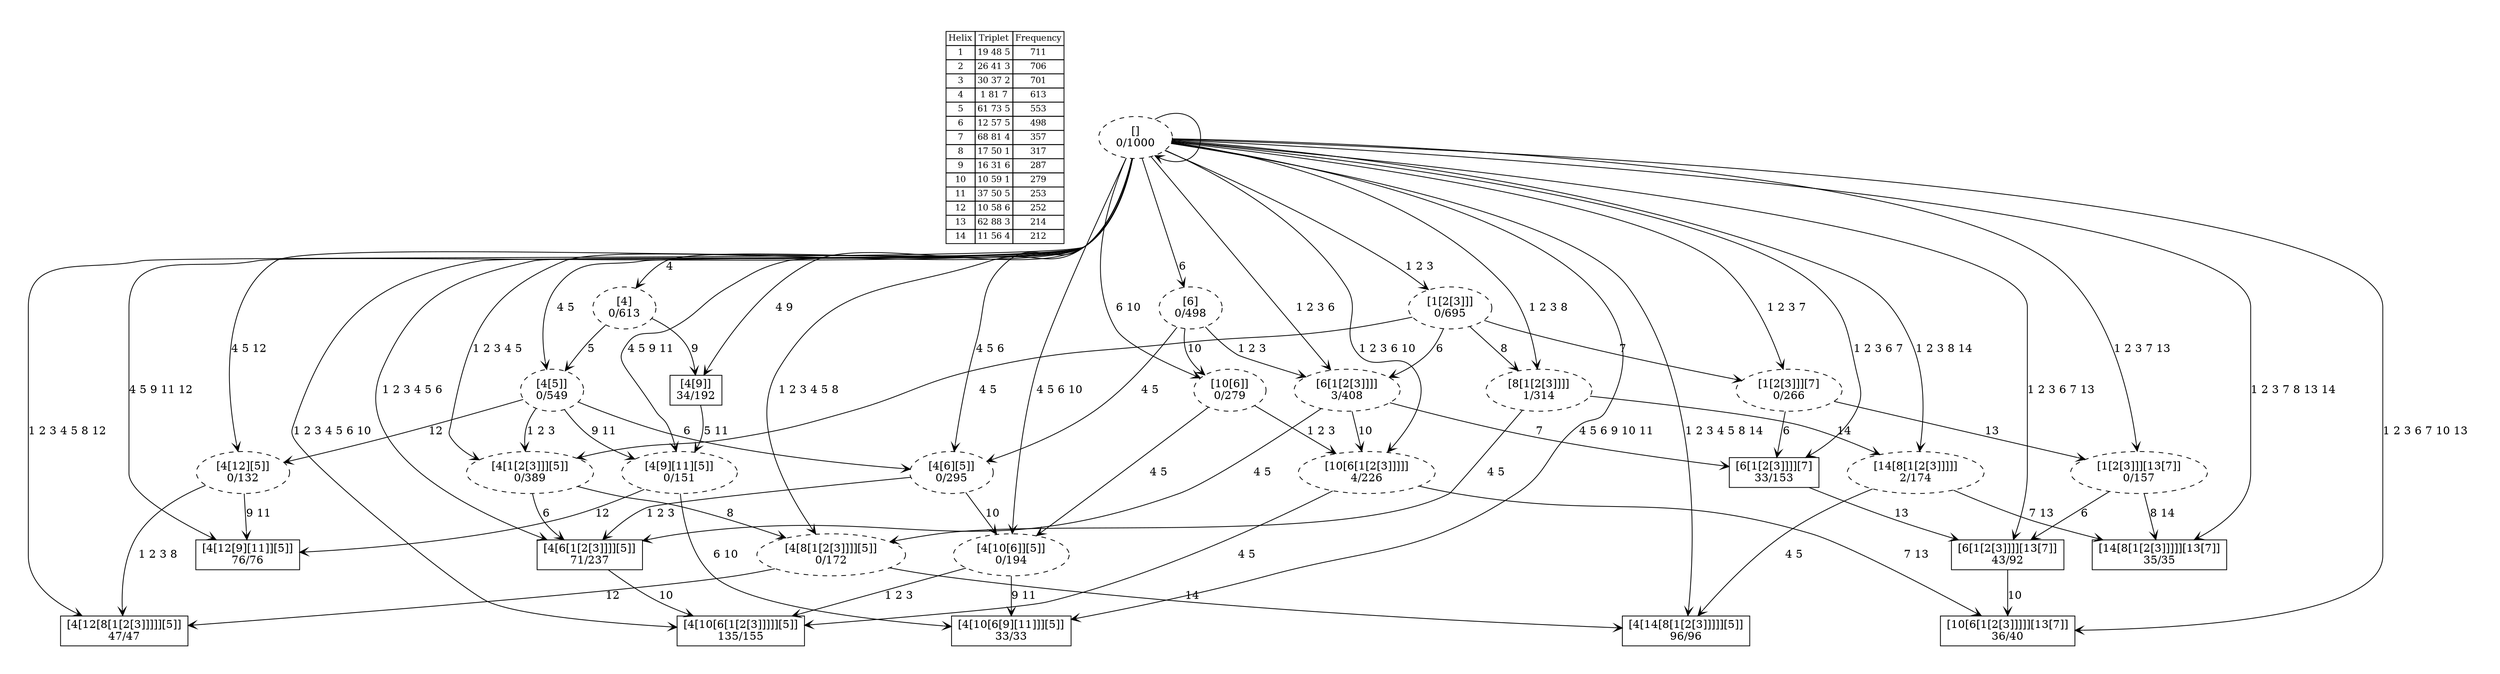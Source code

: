 digraph G {
	pad = 0.5;
	nodesep = 0.5;
"legend" [label = < <table border="0" cellborder="1" cellspacing="0"><tr><td>Helix</td><td>Triplet</td><td>Frequency</td></tr>
<tr><td>1</td><td>19 48 5</td><td>711</td></tr>
<tr><td>2</td><td>26 41 3</td><td>706</td></tr>
<tr><td>3</td><td>30 37 2</td><td>701</td></tr>
<tr><td>4</td><td>1 81 7</td><td>613</td></tr>
<tr><td>5</td><td>61 73 5</td><td>553</td></tr>
<tr><td>6</td><td>12 57 5</td><td>498</td></tr>
<tr><td>7</td><td>68 81 4</td><td>357</td></tr>
<tr><td>8</td><td>17 50 1</td><td>317</td></tr>
<tr><td>9</td><td>16 31 6</td><td>287</td></tr>
<tr><td>10</td><td>10 59 1</td><td>279</td></tr>
<tr><td>11</td><td>37 50 5</td><td>253</td></tr>
<tr><td>12</td><td>10 58 6</td><td>252</td></tr>
<tr><td>13</td><td>62 88 3</td><td>214</td></tr>
<tr><td>14</td><td>11 56 4</td><td>212</td></tr>
</table>>, shape = plaintext, fontsize=11];
"1 2 3 4 5 6 10 " [shape = box];
"1 2 3 4 5 8 14 " [shape = box];
"4 5 9 11 12 " [shape = box];
"1 2 3 4 5 6 " [shape = box];
"1 2 3 4 5 8 12 " [shape = box];
"1 2 3 6 7 13 " [shape = box];
"1 2 3 6 7 10 13 " [shape = box];
"1 2 3 7 8 13 14 " [shape = box];
"4 9 " [shape = box];
"1 2 3 6 7 " [shape = box];
"4 5 6 9 10 11 " [shape = box];
"1 2 3 4 5 " [style = dashed];
"4 5 " [style = dashed];
"1 2 3 6 " [style = dashed];
"1 2 3 6 10 " [style = dashed];
"1 2 3 " [style = dashed];
"4 " [style = dashed];
"4 5 6 10 " [style = dashed];
"1 2 3 4 5 8 " [style = dashed];
"1 2 3 8 14 " [style = dashed];
"4 5 12 " [style = dashed];
"" [style = dashed];
"4 5 9 11 " [style = dashed];
"4 5 6 " [style = dashed];
"1 2 3 8 " [style = dashed];
"1 2 3 7 13 " [style = dashed];
"6 " [style = dashed];
"6 10 " [style = dashed];
"1 2 3 7 " [style = dashed];
"1 2 3 4 5 6 10 " [label = "[4[10[6[1[2[3]]]]][5]]\n135/155"];
"1 2 3 4 5 8 14 " [label = "[4[14[8[1[2[3]]]]][5]]\n96/96"];
"4 5 9 11 12 " [label = "[4[12[9][11]][5]]\n76/76"];
"1 2 3 4 5 6 " [label = "[4[6[1[2[3]]]][5]]\n71/237"];
"1 2 3 4 5 8 12 " [label = "[4[12[8[1[2[3]]]]][5]]\n47/47"];
"1 2 3 6 7 13 " [label = "[6[1[2[3]]]][13[7]]\n43/92"];
"1 2 3 6 7 10 13 " [label = "[10[6[1[2[3]]]]][13[7]]\n36/40"];
"1 2 3 7 8 13 14 " [label = "[14[8[1[2[3]]]]][13[7]]\n35/35"];
"4 9 " [label = "[4[9]]\n34/192"];
"1 2 3 6 7 " [label = "[6[1[2[3]]]][7]\n33/153"];
"4 5 6 9 10 11 " [label = "[4[10[6[9][11]]][5]]\n33/33"];
"1 2 3 4 5 " [label = "[4[1[2[3]]][5]]\n0/389"];
"4 5 " [label = "[4[5]]\n0/549"];
"1 2 3 6 " [label = "[6[1[2[3]]]]\n3/408"];
"1 2 3 6 10 " [label = "[10[6[1[2[3]]]]]\n4/226"];
"1 2 3 " [label = "[1[2[3]]]\n0/695"];
"4 " [label = "[4]\n0/613"];
"4 5 6 10 " [label = "[4[10[6]][5]]\n0/194"];
"1 2 3 4 5 8 " [label = "[4[8[1[2[3]]]][5]]\n0/172"];
"1 2 3 8 14 " [label = "[14[8[1[2[3]]]]]\n2/174"];
"4 5 12 " [label = "[4[12][5]]\n0/132"];
"" [label = "\n0/1000"];
"4 5 9 11 " [label = "[4[9][11][5]]\n0/151"];
"4 5 6 " [label = "[4[6][5]]\n0/295"];
"1 2 3 8 " [label = "[8[1[2[3]]]]\n1/314"];
"1 2 3 7 13 " [label = "[1[2[3]]][13[7]]\n0/157"];
"6 " [label = "[6]\n0/498"];
"6 10 " [label = "[10[6]]\n0/279"];
"1 2 3 7 " [label = "[1[2[3]]][7]\n0/266"];
"" [label = "[]\n0/1000"];
"1 2 3 4 5 6 " -> "1 2 3 4 5 6 10 " [label = "10 ", arrowhead = vee];
"1 2 3 6 7 13 " -> "1 2 3 6 7 10 13 " [label = "10 ", arrowhead = vee];
"4 9 " -> "4 5 9 11 " [label = "5 11 ", arrowhead = vee];
"1 2 3 6 7 " -> "1 2 3 6 7 13 " [label = "13 ", arrowhead = vee];
"1 2 3 4 5 " -> "1 2 3 4 5 8 " [label = "8 ", arrowhead = vee];
"1 2 3 4 5 " -> "1 2 3 4 5 6 " [label = "6 ", arrowhead = vee];
"4 5 " -> "1 2 3 4 5 " [label = "1 2 3 ", arrowhead = vee];
"4 5 " -> "4 5 12 " [label = "12 ", arrowhead = vee];
"4 5 " -> "4 5 9 11 " [label = "9 11 ", arrowhead = vee];
"4 5 " -> "4 5 6 " [label = "6 ", arrowhead = vee];
"1 2 3 6 " -> "1 2 3 6 10 " [label = "10 ", arrowhead = vee];
"1 2 3 6 " -> "1 2 3 4 5 6 " [label = "4 5 ", arrowhead = vee];
"1 2 3 6 " -> "1 2 3 6 7 " [label = "7 ", arrowhead = vee];
"1 2 3 6 10 " -> "1 2 3 4 5 6 10 " [label = "4 5 ", arrowhead = vee];
"1 2 3 6 10 " -> "1 2 3 6 7 10 13 " [label = "7 13 ", arrowhead = vee];
"1 2 3 " -> "1 2 3 4 5 " [label = "4 5 ", arrowhead = vee];
"1 2 3 " -> "1 2 3 6 " [label = "6 ", arrowhead = vee];
"1 2 3 " -> "1 2 3 8 " [label = "8 ", arrowhead = vee];
"1 2 3 " -> "1 2 3 7 " [label = "7 ", arrowhead = vee];
"4 " -> "4 9 " [label = "9 ", arrowhead = vee];
"4 " -> "4 5 " [label = "5 ", arrowhead = vee];
"4 5 6 10 " -> "1 2 3 4 5 6 10 " [label = "1 2 3 ", arrowhead = vee];
"4 5 6 10 " -> "4 5 6 9 10 11 " [label = "9 11 ", arrowhead = vee];
"1 2 3 4 5 8 " -> "1 2 3 4 5 8 14 " [label = "14 ", arrowhead = vee];
"1 2 3 4 5 8 " -> "1 2 3 4 5 8 12 " [label = "12 ", arrowhead = vee];
"1 2 3 8 14 " -> "1 2 3 4 5 8 14 " [label = "4 5 ", arrowhead = vee];
"1 2 3 8 14 " -> "1 2 3 7 8 13 14 " [label = "7 13 ", arrowhead = vee];
"4 5 12 " -> "4 5 9 11 12 " [label = "9 11 ", arrowhead = vee];
"4 5 12 " -> "1 2 3 4 5 8 12 " [label = "1 2 3 8 ", arrowhead = vee];
"4 5 9 11 " -> "4 5 9 11 12 " [label = "12 ", arrowhead = vee];
"4 5 9 11 " -> "4 5 6 9 10 11 " [label = "6 10 ", arrowhead = vee];
"4 5 6 " -> "1 2 3 4 5 6 " [label = "1 2 3 ", arrowhead = vee];
"4 5 6 " -> "4 5 6 10 " [label = "10 ", arrowhead = vee];
"1 2 3 8 " -> "1 2 3 4 5 8 " [label = "4 5 ", arrowhead = vee];
"1 2 3 8 " -> "1 2 3 8 14 " [label = "14 ", arrowhead = vee];
"1 2 3 7 13 " -> "1 2 3 6 7 13 " [label = "6 ", arrowhead = vee];
"1 2 3 7 13 " -> "1 2 3 7 8 13 14 " [label = "8 14 ", arrowhead = vee];
"6 " -> "1 2 3 6 " [label = "1 2 3 ", arrowhead = vee];
"6 " -> "4 5 6 " [label = "4 5 ", arrowhead = vee];
"6 " -> "6 10 " [label = "10 ", arrowhead = vee];
"6 10 " -> "1 2 3 6 10 " [label = "1 2 3 ", arrowhead = vee];
"6 10 " -> "4 5 6 10 " [label = "4 5 ", arrowhead = vee];
"1 2 3 7 " -> "1 2 3 6 7 " [label = "6 ", arrowhead = vee];
"1 2 3 7 " -> "1 2 3 7 13 " [label = "13 ", arrowhead = vee];
"" -> "1 2 3 4 5 6 10 " [label = "1 2 3 4 5 6 10 ", arrowhead = vee];
"" -> "1 2 3 4 5 8 14 " [label = "1 2 3 4 5 8 14 ", arrowhead = vee];
"" -> "4 5 9 11 12 " [label = "4 5 9 11 12 ", arrowhead = vee];
"" -> "1 2 3 4 5 6 " [label = "1 2 3 4 5 6 ", arrowhead = vee];
"" -> "1 2 3 4 5 8 12 " [label = "1 2 3 4 5 8 12 ", arrowhead = vee];
"" -> "1 2 3 6 7 13 " [label = "1 2 3 6 7 13 ", arrowhead = vee];
"" -> "1 2 3 6 7 10 13 " [label = "1 2 3 6 7 10 13 ", arrowhead = vee];
"" -> "1 2 3 7 8 13 14 " [label = "1 2 3 7 8 13 14 ", arrowhead = vee];
"" -> "4 9 " [label = "4 9 ", arrowhead = vee];
"" -> "1 2 3 6 7 " [label = "1 2 3 6 7 ", arrowhead = vee];
"" -> "4 5 6 9 10 11 " [label = "4 5 6 9 10 11 ", arrowhead = vee];
"" -> "1 2 3 4 5 " [label = "1 2 3 4 5 ", arrowhead = vee];
"" -> "4 5 " [label = "4 5 ", arrowhead = vee];
"" -> "1 2 3 6 " [label = "1 2 3 6 ", arrowhead = vee];
"" -> "1 2 3 6 10 " [label = "1 2 3 6 10 ", arrowhead = vee];
"" -> "1 2 3 " [label = "1 2 3 ", arrowhead = vee];
"" -> "4 " [label = "4 ", arrowhead = vee];
"" -> "4 5 6 10 " [label = "4 5 6 10 ", arrowhead = vee];
"" -> "1 2 3 4 5 8 " [label = "1 2 3 4 5 8 ", arrowhead = vee];
"" -> "1 2 3 8 14 " [label = "1 2 3 8 14 ", arrowhead = vee];
"" -> "4 5 12 " [label = "4 5 12 ", arrowhead = vee];
"" -> "" [label = "", arrowhead = vee];
"" -> "4 5 9 11 " [label = "4 5 9 11 ", arrowhead = vee];
"" -> "4 5 6 " [label = "4 5 6 ", arrowhead = vee];
"" -> "1 2 3 8 " [label = "1 2 3 8 ", arrowhead = vee];
"" -> "1 2 3 7 13 " [label = "1 2 3 7 13 ", arrowhead = vee];
"" -> "6 " [label = "6 ", arrowhead = vee];
"" -> "6 10 " [label = "6 10 ", arrowhead = vee];
"" -> "1 2 3 7 " [label = "1 2 3 7 ", arrowhead = vee];
}